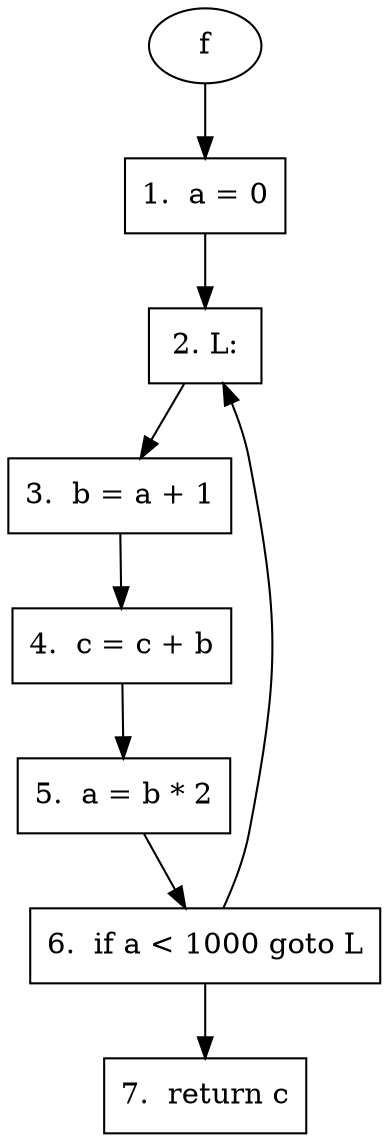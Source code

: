 digraph CFG {
subgraph f {
f -> "f1";
"f1"[shape="rectangle", label="1.  a = 0"];
"f1" -> "f2";
"f2"[shape="rectangle", label="2. L:"];
"f2" -> "f3";
"f3"[shape="rectangle", label="3.  b = a + 1"];
"f3" -> "f4";
"f4"[shape="rectangle", label="4.  c = c + b"];
"f4" -> "f5";
"f5"[shape="rectangle", label="5.  a = b * 2"];
"f5" -> "f6";
"f6"[shape="rectangle", label="6.  if a < 1000 goto L"];
"f6" -> "f2";
"f6" -> "f7";
"f7"[shape="rectangle", label="7.  return c"];
}
}
